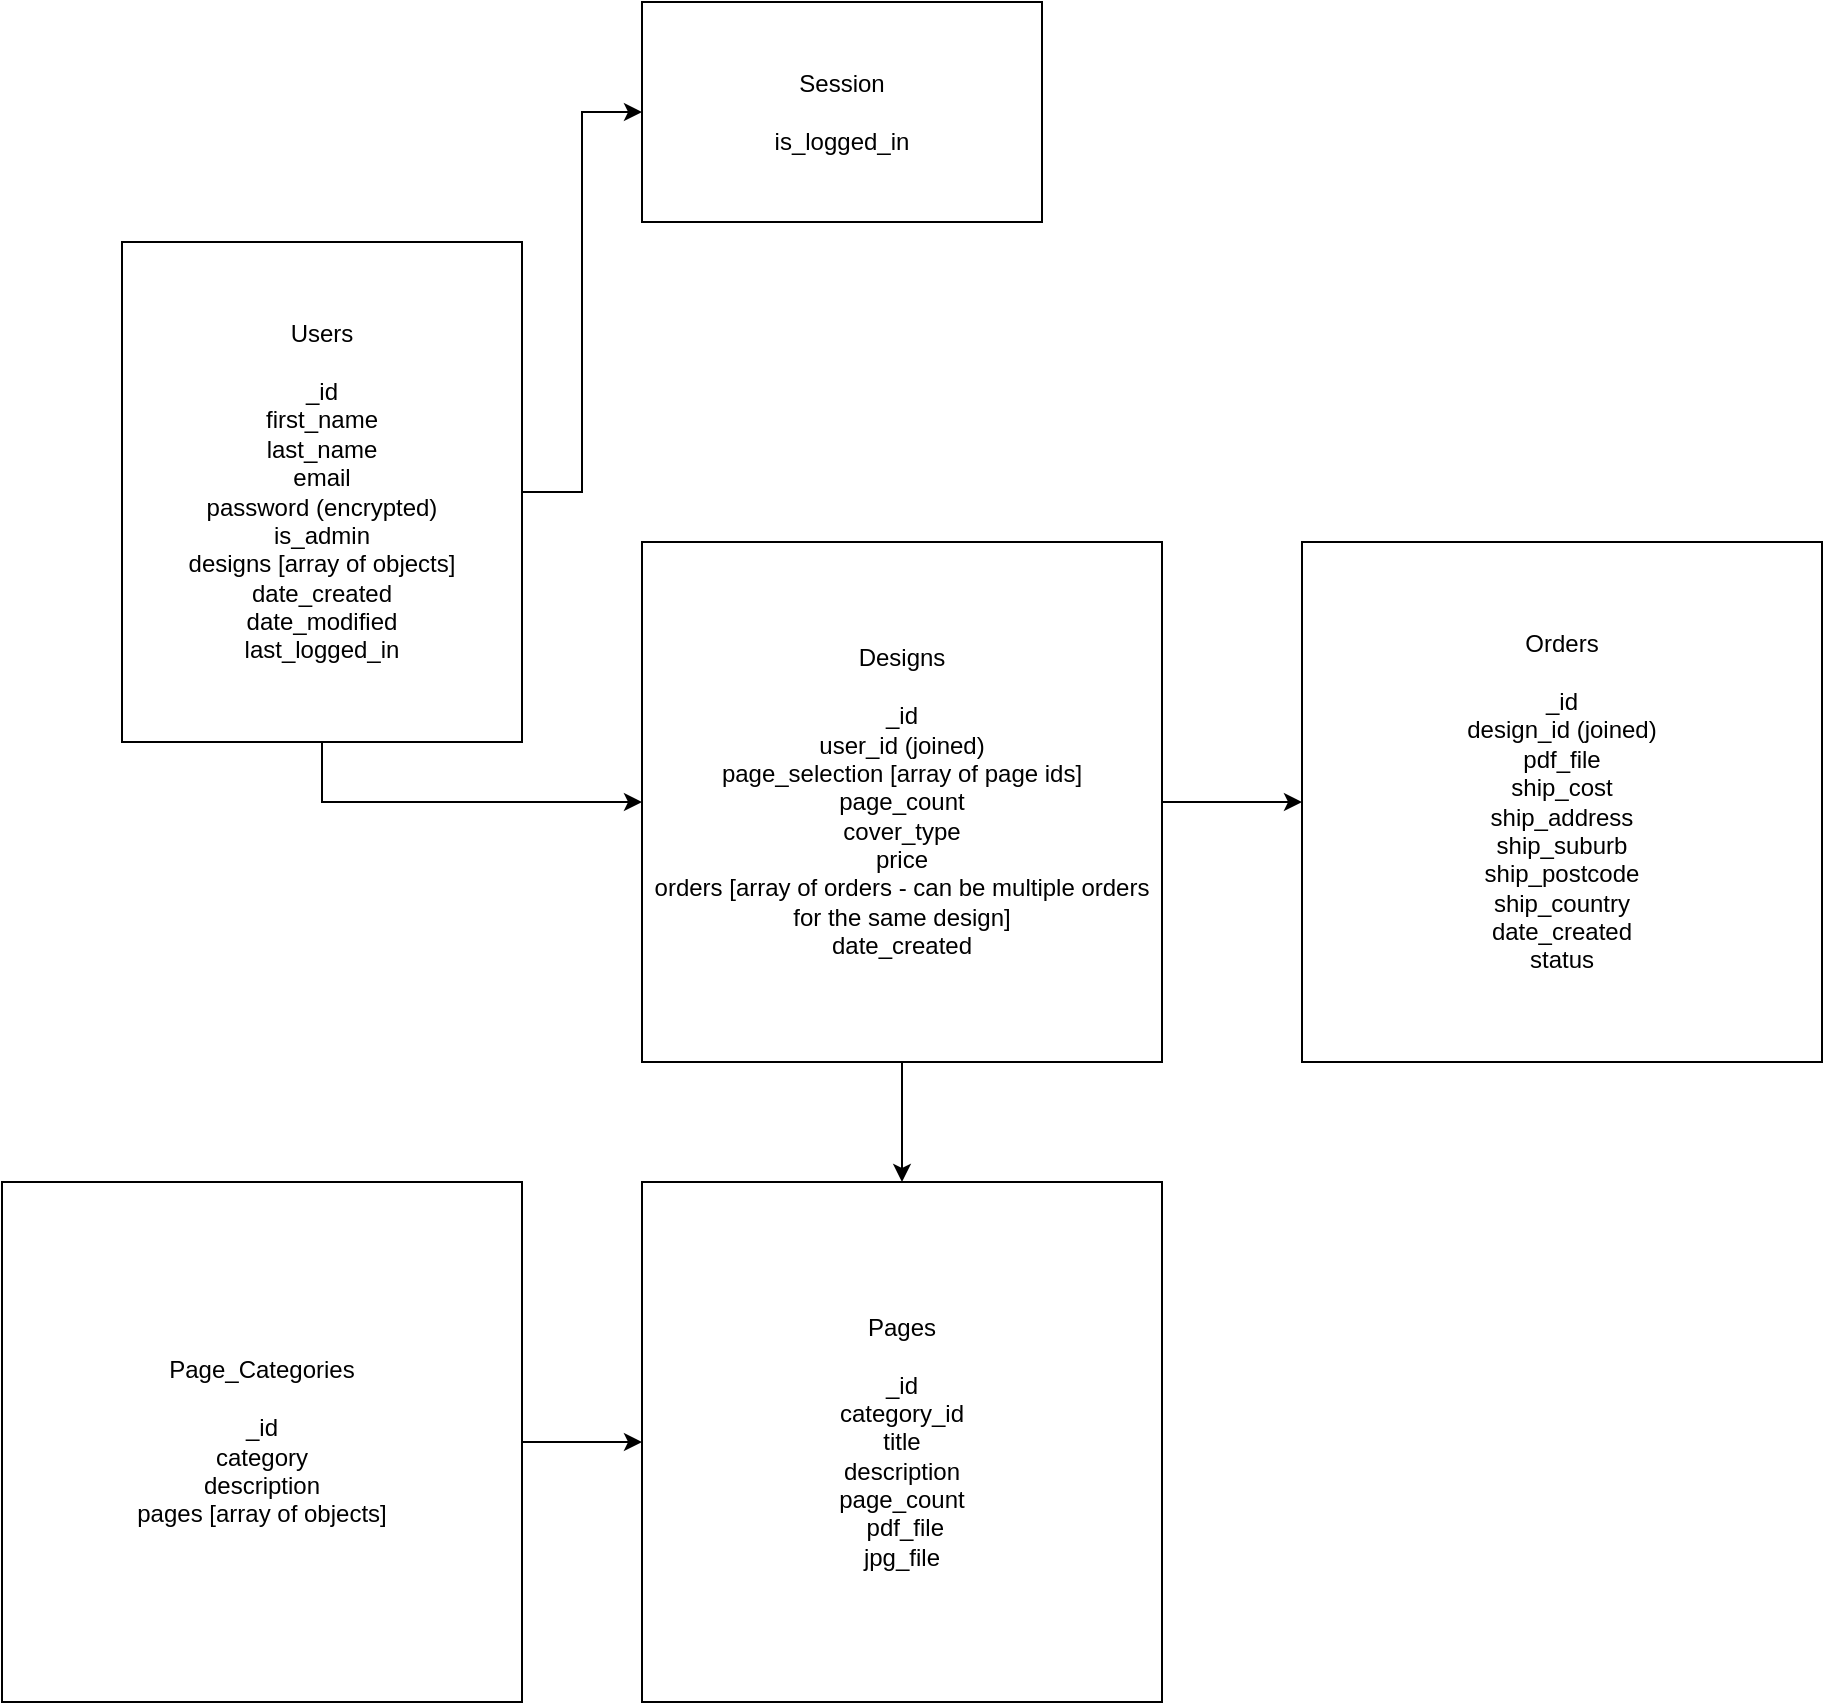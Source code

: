 <mxfile version="21.7.5" type="device">
  <diagram name="Page-1" id="2pIbgVz0KJ61SowLPMG9">
    <mxGraphModel dx="1872" dy="586" grid="1" gridSize="10" guides="1" tooltips="1" connect="1" arrows="1" fold="1" page="1" pageScale="1" pageWidth="850" pageHeight="1100" math="0" shadow="0">
      <root>
        <mxCell id="0" />
        <mxCell id="1" parent="0" />
        <mxCell id="hVuaewwp5bfZHh35y_4K-7" style="edgeStyle=orthogonalEdgeStyle;rounded=0;orthogonalLoop=1;jettySize=auto;html=1;entryX=0;entryY=0.5;entryDx=0;entryDy=0;" edge="1" parent="1" source="hVuaewwp5bfZHh35y_4K-1" target="hVuaewwp5bfZHh35y_4K-4">
          <mxGeometry relative="1" as="geometry" />
        </mxCell>
        <mxCell id="hVuaewwp5bfZHh35y_4K-8" style="edgeStyle=orthogonalEdgeStyle;rounded=0;orthogonalLoop=1;jettySize=auto;html=1;exitX=0.5;exitY=1;exitDx=0;exitDy=0;entryX=0;entryY=0.5;entryDx=0;entryDy=0;" edge="1" parent="1" source="hVuaewwp5bfZHh35y_4K-1" target="hVuaewwp5bfZHh35y_4K-2">
          <mxGeometry relative="1" as="geometry" />
        </mxCell>
        <mxCell id="hVuaewwp5bfZHh35y_4K-1" value="Users&lt;br&gt;&lt;br&gt;_id&lt;br&gt;first_name&lt;br&gt;last_name&lt;br&gt;email&lt;br&gt;password (encrypted)&lt;br&gt;is_admin&lt;br&gt;designs [array of objects]&lt;br&gt;date_created&lt;br&gt;date_modified&lt;br&gt;last_logged_in" style="rounded=0;whiteSpace=wrap;html=1;" vertex="1" parent="1">
          <mxGeometry x="20" y="130" width="200" height="250" as="geometry" />
        </mxCell>
        <mxCell id="hVuaewwp5bfZHh35y_4K-9" style="edgeStyle=orthogonalEdgeStyle;rounded=0;orthogonalLoop=1;jettySize=auto;html=1;entryX=0;entryY=0.5;entryDx=0;entryDy=0;" edge="1" parent="1" source="hVuaewwp5bfZHh35y_4K-2" target="hVuaewwp5bfZHh35y_4K-3">
          <mxGeometry relative="1" as="geometry" />
        </mxCell>
        <mxCell id="hVuaewwp5bfZHh35y_4K-10" style="edgeStyle=orthogonalEdgeStyle;rounded=0;orthogonalLoop=1;jettySize=auto;html=1;exitX=0.5;exitY=1;exitDx=0;exitDy=0;entryX=0.5;entryY=0;entryDx=0;entryDy=0;" edge="1" parent="1" source="hVuaewwp5bfZHh35y_4K-2" target="hVuaewwp5bfZHh35y_4K-5">
          <mxGeometry relative="1" as="geometry" />
        </mxCell>
        <mxCell id="hVuaewwp5bfZHh35y_4K-2" value="Designs&lt;br&gt;&lt;br&gt;_id&lt;br&gt;user_id (joined)&lt;br&gt;page_selection [array of page ids]&lt;br&gt;page_count&lt;br&gt;cover_type&lt;br&gt;price&lt;br&gt;orders [array of orders - can be multiple orders for the same design]&lt;br&gt;date_created" style="whiteSpace=wrap;html=1;aspect=fixed;" vertex="1" parent="1">
          <mxGeometry x="280" y="280" width="260" height="260" as="geometry" />
        </mxCell>
        <mxCell id="hVuaewwp5bfZHh35y_4K-3" value="Orders&lt;br&gt;&lt;br&gt;_id&lt;br&gt;design_id (joined)&lt;br&gt;pdf_file&lt;br&gt;ship_cost&lt;br&gt;ship_address&lt;br&gt;ship_suburb&lt;br&gt;ship_postcode&lt;br&gt;ship_country&lt;br&gt;date_created&lt;br&gt;status" style="whiteSpace=wrap;html=1;aspect=fixed;" vertex="1" parent="1">
          <mxGeometry x="610" y="280" width="260" height="260" as="geometry" />
        </mxCell>
        <mxCell id="hVuaewwp5bfZHh35y_4K-4" value="Session&lt;br&gt;&lt;br&gt;is_logged_in" style="rounded=0;whiteSpace=wrap;html=1;" vertex="1" parent="1">
          <mxGeometry x="280" y="10" width="200" height="110" as="geometry" />
        </mxCell>
        <mxCell id="hVuaewwp5bfZHh35y_4K-5" value="Pages&lt;br&gt;&lt;br&gt;_id&lt;br&gt;category_id&lt;br&gt;title&lt;br&gt;description&lt;br&gt;page_count&lt;br&gt;&amp;nbsp;pdf_file&lt;br&gt;jpg_file&lt;br&gt;" style="whiteSpace=wrap;html=1;aspect=fixed;" vertex="1" parent="1">
          <mxGeometry x="280" y="600" width="260" height="260" as="geometry" />
        </mxCell>
        <mxCell id="hVuaewwp5bfZHh35y_4K-11" style="edgeStyle=orthogonalEdgeStyle;rounded=0;orthogonalLoop=1;jettySize=auto;html=1;entryX=0;entryY=0.5;entryDx=0;entryDy=0;" edge="1" parent="1" source="hVuaewwp5bfZHh35y_4K-6" target="hVuaewwp5bfZHh35y_4K-5">
          <mxGeometry relative="1" as="geometry" />
        </mxCell>
        <mxCell id="hVuaewwp5bfZHh35y_4K-6" value="Page_Categories&lt;br&gt;&lt;br&gt;_id&lt;br&gt;category&lt;br&gt;description&lt;br&gt;pages [array of objects]&lt;br&gt;" style="whiteSpace=wrap;html=1;aspect=fixed;" vertex="1" parent="1">
          <mxGeometry x="-40" y="600" width="260" height="260" as="geometry" />
        </mxCell>
      </root>
    </mxGraphModel>
  </diagram>
</mxfile>
